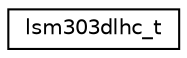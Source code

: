 digraph "Graphical Class Hierarchy"
{
 // LATEX_PDF_SIZE
  edge [fontname="Helvetica",fontsize="10",labelfontname="Helvetica",labelfontsize="10"];
  node [fontname="Helvetica",fontsize="10",shape=record];
  rankdir="LR";
  Node0 [label="lsm303dlhc_t",height=0.2,width=0.4,color="black", fillcolor="white", style="filled",URL="$structlsm303dlhc__t.html",tooltip="Device descriptor for LSM303DLHC sensors."];
}
